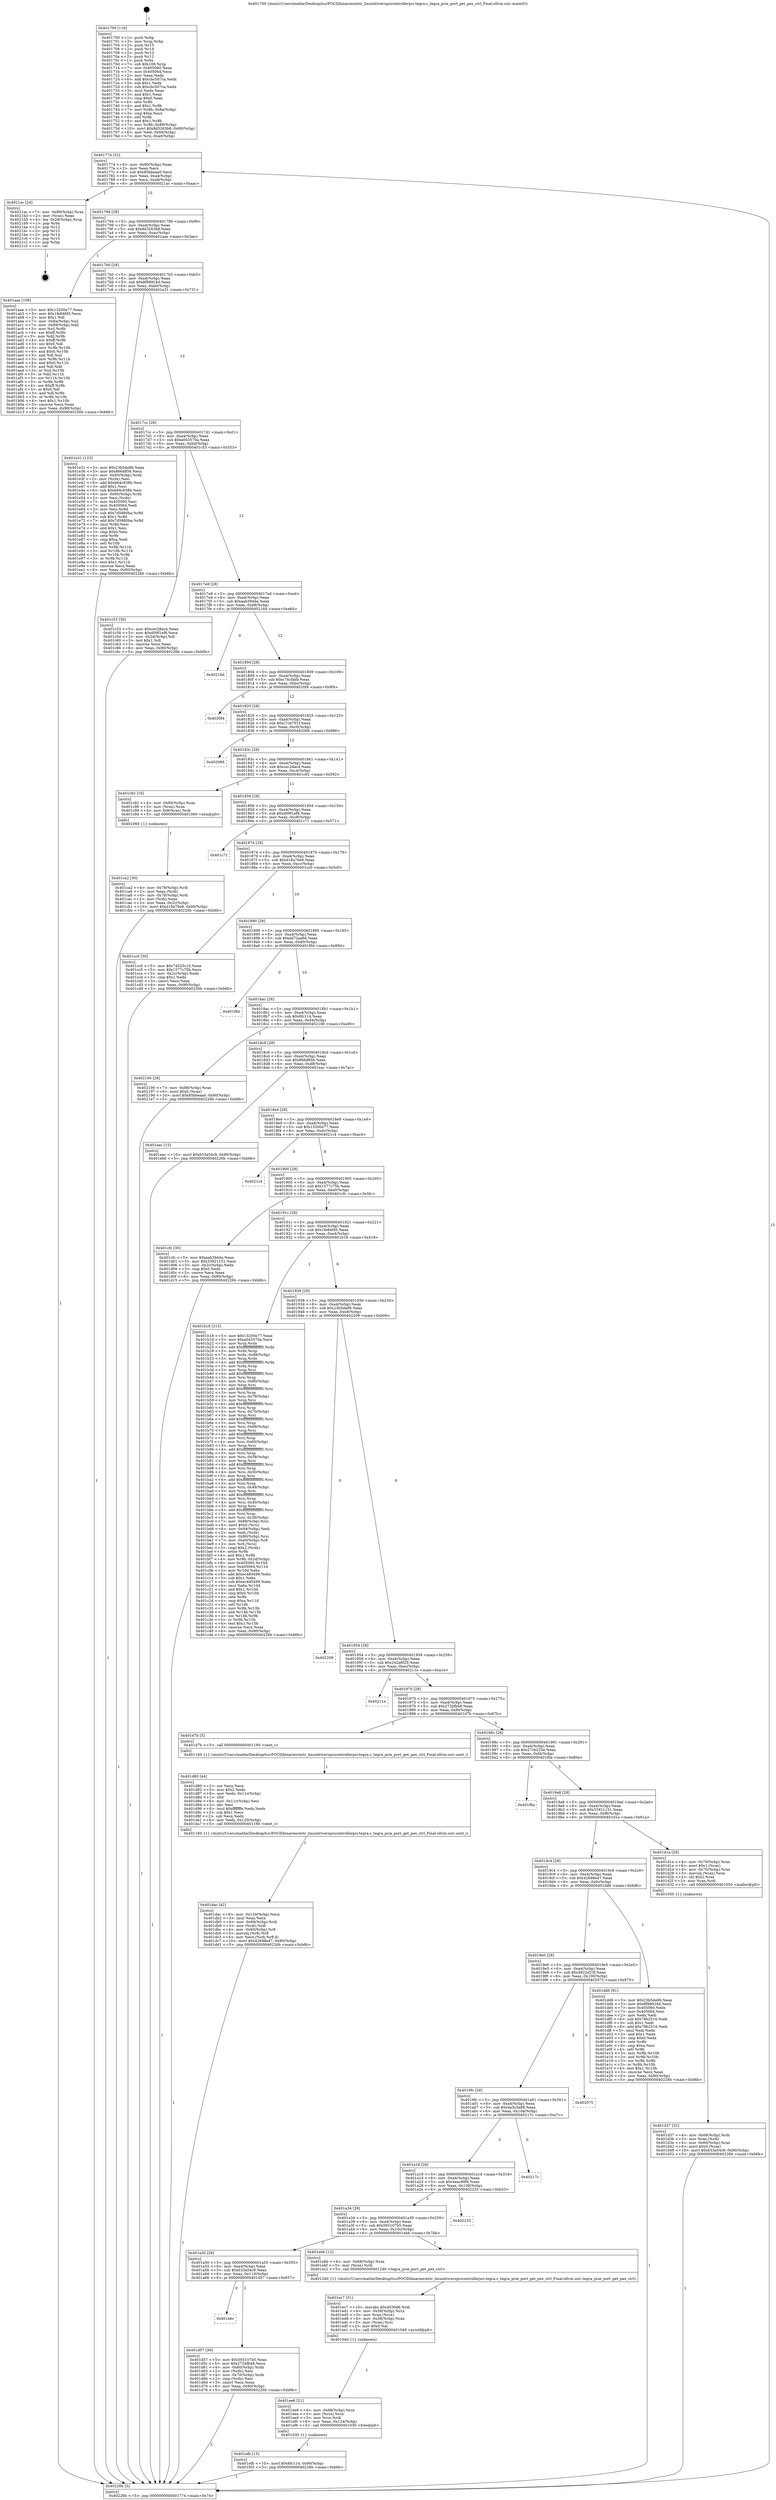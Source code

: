 digraph "0x401700" {
  label = "0x401700 (/mnt/c/Users/mathe/Desktop/tcc/POCII/binaries/extr_linuxdriverspcicontrollerpci-tegra.c_tegra_pcie_port_get_pex_ctrl_Final-ollvm.out::main(0))"
  labelloc = "t"
  node[shape=record]

  Entry [label="",width=0.3,height=0.3,shape=circle,fillcolor=black,style=filled]
  "0x401774" [label="{
     0x401774 [32]\l
     | [instrs]\l
     &nbsp;&nbsp;0x401774 \<+6\>: mov -0x90(%rbp),%eax\l
     &nbsp;&nbsp;0x40177a \<+2\>: mov %eax,%ecx\l
     &nbsp;&nbsp;0x40177c \<+6\>: sub $0x85bbeaa0,%ecx\l
     &nbsp;&nbsp;0x401782 \<+6\>: mov %eax,-0xa4(%rbp)\l
     &nbsp;&nbsp;0x401788 \<+6\>: mov %ecx,-0xa8(%rbp)\l
     &nbsp;&nbsp;0x40178e \<+6\>: je 00000000004021ac \<main+0xaac\>\l
  }"]
  "0x4021ac" [label="{
     0x4021ac [24]\l
     | [instrs]\l
     &nbsp;&nbsp;0x4021ac \<+7\>: mov -0x88(%rbp),%rax\l
     &nbsp;&nbsp;0x4021b3 \<+2\>: mov (%rax),%eax\l
     &nbsp;&nbsp;0x4021b5 \<+4\>: lea -0x28(%rbp),%rsp\l
     &nbsp;&nbsp;0x4021b9 \<+1\>: pop %rbx\l
     &nbsp;&nbsp;0x4021ba \<+2\>: pop %r12\l
     &nbsp;&nbsp;0x4021bc \<+2\>: pop %r13\l
     &nbsp;&nbsp;0x4021be \<+2\>: pop %r14\l
     &nbsp;&nbsp;0x4021c0 \<+2\>: pop %r15\l
     &nbsp;&nbsp;0x4021c2 \<+1\>: pop %rbp\l
     &nbsp;&nbsp;0x4021c3 \<+1\>: ret\l
  }"]
  "0x401794" [label="{
     0x401794 [28]\l
     | [instrs]\l
     &nbsp;&nbsp;0x401794 \<+5\>: jmp 0000000000401799 \<main+0x99\>\l
     &nbsp;&nbsp;0x401799 \<+6\>: mov -0xa4(%rbp),%eax\l
     &nbsp;&nbsp;0x40179f \<+5\>: sub $0x8d3263b8,%eax\l
     &nbsp;&nbsp;0x4017a4 \<+6\>: mov %eax,-0xac(%rbp)\l
     &nbsp;&nbsp;0x4017aa \<+6\>: je 0000000000401aae \<main+0x3ae\>\l
  }"]
  Exit [label="",width=0.3,height=0.3,shape=circle,fillcolor=black,style=filled,peripheries=2]
  "0x401aae" [label="{
     0x401aae [106]\l
     | [instrs]\l
     &nbsp;&nbsp;0x401aae \<+5\>: mov $0x13200e77,%eax\l
     &nbsp;&nbsp;0x401ab3 \<+5\>: mov $0x1fe84fd5,%ecx\l
     &nbsp;&nbsp;0x401ab8 \<+2\>: mov $0x1,%dl\l
     &nbsp;&nbsp;0x401aba \<+7\>: mov -0x8a(%rbp),%sil\l
     &nbsp;&nbsp;0x401ac1 \<+7\>: mov -0x89(%rbp),%dil\l
     &nbsp;&nbsp;0x401ac8 \<+3\>: mov %sil,%r8b\l
     &nbsp;&nbsp;0x401acb \<+4\>: xor $0xff,%r8b\l
     &nbsp;&nbsp;0x401acf \<+3\>: mov %dil,%r9b\l
     &nbsp;&nbsp;0x401ad2 \<+4\>: xor $0xff,%r9b\l
     &nbsp;&nbsp;0x401ad6 \<+3\>: xor $0x0,%dl\l
     &nbsp;&nbsp;0x401ad9 \<+3\>: mov %r8b,%r10b\l
     &nbsp;&nbsp;0x401adc \<+4\>: and $0x0,%r10b\l
     &nbsp;&nbsp;0x401ae0 \<+3\>: and %dl,%sil\l
     &nbsp;&nbsp;0x401ae3 \<+3\>: mov %r9b,%r11b\l
     &nbsp;&nbsp;0x401ae6 \<+4\>: and $0x0,%r11b\l
     &nbsp;&nbsp;0x401aea \<+3\>: and %dl,%dil\l
     &nbsp;&nbsp;0x401aed \<+3\>: or %sil,%r10b\l
     &nbsp;&nbsp;0x401af0 \<+3\>: or %dil,%r11b\l
     &nbsp;&nbsp;0x401af3 \<+3\>: xor %r11b,%r10b\l
     &nbsp;&nbsp;0x401af6 \<+3\>: or %r9b,%r8b\l
     &nbsp;&nbsp;0x401af9 \<+4\>: xor $0xff,%r8b\l
     &nbsp;&nbsp;0x401afd \<+3\>: or $0x0,%dl\l
     &nbsp;&nbsp;0x401b00 \<+3\>: and %dl,%r8b\l
     &nbsp;&nbsp;0x401b03 \<+3\>: or %r8b,%r10b\l
     &nbsp;&nbsp;0x401b06 \<+4\>: test $0x1,%r10b\l
     &nbsp;&nbsp;0x401b0a \<+3\>: cmovne %ecx,%eax\l
     &nbsp;&nbsp;0x401b0d \<+6\>: mov %eax,-0x90(%rbp)\l
     &nbsp;&nbsp;0x401b13 \<+5\>: jmp 000000000040226b \<main+0xb6b\>\l
  }"]
  "0x4017b0" [label="{
     0x4017b0 [28]\l
     | [instrs]\l
     &nbsp;&nbsp;0x4017b0 \<+5\>: jmp 00000000004017b5 \<main+0xb5\>\l
     &nbsp;&nbsp;0x4017b5 \<+6\>: mov -0xa4(%rbp),%eax\l
     &nbsp;&nbsp;0x4017bb \<+5\>: sub $0x8f98924d,%eax\l
     &nbsp;&nbsp;0x4017c0 \<+6\>: mov %eax,-0xb0(%rbp)\l
     &nbsp;&nbsp;0x4017c6 \<+6\>: je 0000000000401e31 \<main+0x731\>\l
  }"]
  "0x40226b" [label="{
     0x40226b [5]\l
     | [instrs]\l
     &nbsp;&nbsp;0x40226b \<+5\>: jmp 0000000000401774 \<main+0x74\>\l
  }"]
  "0x401700" [label="{
     0x401700 [116]\l
     | [instrs]\l
     &nbsp;&nbsp;0x401700 \<+1\>: push %rbp\l
     &nbsp;&nbsp;0x401701 \<+3\>: mov %rsp,%rbp\l
     &nbsp;&nbsp;0x401704 \<+2\>: push %r15\l
     &nbsp;&nbsp;0x401706 \<+2\>: push %r14\l
     &nbsp;&nbsp;0x401708 \<+2\>: push %r13\l
     &nbsp;&nbsp;0x40170a \<+2\>: push %r12\l
     &nbsp;&nbsp;0x40170c \<+1\>: push %rbx\l
     &nbsp;&nbsp;0x40170d \<+7\>: sub $0x108,%rsp\l
     &nbsp;&nbsp;0x401714 \<+7\>: mov 0x405060,%eax\l
     &nbsp;&nbsp;0x40171b \<+7\>: mov 0x405064,%ecx\l
     &nbsp;&nbsp;0x401722 \<+2\>: mov %eax,%edx\l
     &nbsp;&nbsp;0x401724 \<+6\>: add $0xcbc507ca,%edx\l
     &nbsp;&nbsp;0x40172a \<+3\>: sub $0x1,%edx\l
     &nbsp;&nbsp;0x40172d \<+6\>: sub $0xcbc507ca,%edx\l
     &nbsp;&nbsp;0x401733 \<+3\>: imul %edx,%eax\l
     &nbsp;&nbsp;0x401736 \<+3\>: and $0x1,%eax\l
     &nbsp;&nbsp;0x401739 \<+3\>: cmp $0x0,%eax\l
     &nbsp;&nbsp;0x40173c \<+4\>: sete %r8b\l
     &nbsp;&nbsp;0x401740 \<+4\>: and $0x1,%r8b\l
     &nbsp;&nbsp;0x401744 \<+7\>: mov %r8b,-0x8a(%rbp)\l
     &nbsp;&nbsp;0x40174b \<+3\>: cmp $0xa,%ecx\l
     &nbsp;&nbsp;0x40174e \<+4\>: setl %r8b\l
     &nbsp;&nbsp;0x401752 \<+4\>: and $0x1,%r8b\l
     &nbsp;&nbsp;0x401756 \<+7\>: mov %r8b,-0x89(%rbp)\l
     &nbsp;&nbsp;0x40175d \<+10\>: movl $0x8d3263b8,-0x90(%rbp)\l
     &nbsp;&nbsp;0x401767 \<+6\>: mov %edi,-0x94(%rbp)\l
     &nbsp;&nbsp;0x40176d \<+7\>: mov %rsi,-0xa0(%rbp)\l
  }"]
  "0x401efb" [label="{
     0x401efb [15]\l
     | [instrs]\l
     &nbsp;&nbsp;0x401efb \<+10\>: movl $0x6fc114,-0x90(%rbp)\l
     &nbsp;&nbsp;0x401f05 \<+5\>: jmp 000000000040226b \<main+0xb6b\>\l
  }"]
  "0x401e31" [label="{
     0x401e31 [123]\l
     | [instrs]\l
     &nbsp;&nbsp;0x401e31 \<+5\>: mov $0x23b5da96,%eax\l
     &nbsp;&nbsp;0x401e36 \<+5\>: mov $0x866d856,%ecx\l
     &nbsp;&nbsp;0x401e3b \<+4\>: mov -0x60(%rbp),%rdx\l
     &nbsp;&nbsp;0x401e3f \<+2\>: mov (%rdx),%esi\l
     &nbsp;&nbsp;0x401e41 \<+6\>: add $0xb64c938b,%esi\l
     &nbsp;&nbsp;0x401e47 \<+3\>: add $0x1,%esi\l
     &nbsp;&nbsp;0x401e4a \<+6\>: sub $0xb64c938b,%esi\l
     &nbsp;&nbsp;0x401e50 \<+4\>: mov -0x60(%rbp),%rdx\l
     &nbsp;&nbsp;0x401e54 \<+2\>: mov %esi,(%rdx)\l
     &nbsp;&nbsp;0x401e56 \<+7\>: mov 0x405060,%esi\l
     &nbsp;&nbsp;0x401e5d \<+7\>: mov 0x405064,%edi\l
     &nbsp;&nbsp;0x401e64 \<+3\>: mov %esi,%r8d\l
     &nbsp;&nbsp;0x401e67 \<+7\>: sub $0x7d5880ba,%r8d\l
     &nbsp;&nbsp;0x401e6e \<+4\>: sub $0x1,%r8d\l
     &nbsp;&nbsp;0x401e72 \<+7\>: add $0x7d5880ba,%r8d\l
     &nbsp;&nbsp;0x401e79 \<+4\>: imul %r8d,%esi\l
     &nbsp;&nbsp;0x401e7d \<+3\>: and $0x1,%esi\l
     &nbsp;&nbsp;0x401e80 \<+3\>: cmp $0x0,%esi\l
     &nbsp;&nbsp;0x401e83 \<+4\>: sete %r9b\l
     &nbsp;&nbsp;0x401e87 \<+3\>: cmp $0xa,%edi\l
     &nbsp;&nbsp;0x401e8a \<+4\>: setl %r10b\l
     &nbsp;&nbsp;0x401e8e \<+3\>: mov %r9b,%r11b\l
     &nbsp;&nbsp;0x401e91 \<+3\>: and %r10b,%r11b\l
     &nbsp;&nbsp;0x401e94 \<+3\>: xor %r10b,%r9b\l
     &nbsp;&nbsp;0x401e97 \<+3\>: or %r9b,%r11b\l
     &nbsp;&nbsp;0x401e9a \<+4\>: test $0x1,%r11b\l
     &nbsp;&nbsp;0x401e9e \<+3\>: cmovne %ecx,%eax\l
     &nbsp;&nbsp;0x401ea1 \<+6\>: mov %eax,-0x90(%rbp)\l
     &nbsp;&nbsp;0x401ea7 \<+5\>: jmp 000000000040226b \<main+0xb6b\>\l
  }"]
  "0x4017cc" [label="{
     0x4017cc [28]\l
     | [instrs]\l
     &nbsp;&nbsp;0x4017cc \<+5\>: jmp 00000000004017d1 \<main+0xd1\>\l
     &nbsp;&nbsp;0x4017d1 \<+6\>: mov -0xa4(%rbp),%eax\l
     &nbsp;&nbsp;0x4017d7 \<+5\>: sub $0xa043570a,%eax\l
     &nbsp;&nbsp;0x4017dc \<+6\>: mov %eax,-0xb4(%rbp)\l
     &nbsp;&nbsp;0x4017e2 \<+6\>: je 0000000000401c53 \<main+0x553\>\l
  }"]
  "0x401ee6" [label="{
     0x401ee6 [21]\l
     | [instrs]\l
     &nbsp;&nbsp;0x401ee6 \<+4\>: mov -0x68(%rbp),%rcx\l
     &nbsp;&nbsp;0x401eea \<+3\>: mov (%rcx),%rcx\l
     &nbsp;&nbsp;0x401eed \<+3\>: mov %rcx,%rdi\l
     &nbsp;&nbsp;0x401ef0 \<+6\>: mov %eax,-0x124(%rbp)\l
     &nbsp;&nbsp;0x401ef6 \<+5\>: call 0000000000401030 \<free@plt\>\l
     | [calls]\l
     &nbsp;&nbsp;0x401030 \{1\} (unknown)\l
  }"]
  "0x401c53" [label="{
     0x401c53 [30]\l
     | [instrs]\l
     &nbsp;&nbsp;0x401c53 \<+5\>: mov $0xcec28ac4,%eax\l
     &nbsp;&nbsp;0x401c58 \<+5\>: mov $0xd09f1ef8,%ecx\l
     &nbsp;&nbsp;0x401c5d \<+3\>: mov -0x2d(%rbp),%dl\l
     &nbsp;&nbsp;0x401c60 \<+3\>: test $0x1,%dl\l
     &nbsp;&nbsp;0x401c63 \<+3\>: cmovne %ecx,%eax\l
     &nbsp;&nbsp;0x401c66 \<+6\>: mov %eax,-0x90(%rbp)\l
     &nbsp;&nbsp;0x401c6c \<+5\>: jmp 000000000040226b \<main+0xb6b\>\l
  }"]
  "0x4017e8" [label="{
     0x4017e8 [28]\l
     | [instrs]\l
     &nbsp;&nbsp;0x4017e8 \<+5\>: jmp 00000000004017ed \<main+0xed\>\l
     &nbsp;&nbsp;0x4017ed \<+6\>: mov -0xa4(%rbp),%eax\l
     &nbsp;&nbsp;0x4017f3 \<+5\>: sub $0xaab394da,%eax\l
     &nbsp;&nbsp;0x4017f8 \<+6\>: mov %eax,-0xb8(%rbp)\l
     &nbsp;&nbsp;0x4017fe \<+6\>: je 000000000040216d \<main+0xa6d\>\l
  }"]
  "0x401ec7" [label="{
     0x401ec7 [31]\l
     | [instrs]\l
     &nbsp;&nbsp;0x401ec7 \<+10\>: movabs $0x4030d6,%rdi\l
     &nbsp;&nbsp;0x401ed1 \<+4\>: mov -0x58(%rbp),%rcx\l
     &nbsp;&nbsp;0x401ed5 \<+3\>: mov %rax,(%rcx)\l
     &nbsp;&nbsp;0x401ed8 \<+4\>: mov -0x58(%rbp),%rax\l
     &nbsp;&nbsp;0x401edc \<+3\>: mov (%rax),%rsi\l
     &nbsp;&nbsp;0x401edf \<+2\>: mov $0x0,%al\l
     &nbsp;&nbsp;0x401ee1 \<+5\>: call 0000000000401040 \<printf@plt\>\l
     | [calls]\l
     &nbsp;&nbsp;0x401040 \{1\} (unknown)\l
  }"]
  "0x40216d" [label="{
     0x40216d\l
  }", style=dashed]
  "0x401804" [label="{
     0x401804 [28]\l
     | [instrs]\l
     &nbsp;&nbsp;0x401804 \<+5\>: jmp 0000000000401809 \<main+0x109\>\l
     &nbsp;&nbsp;0x401809 \<+6\>: mov -0xa4(%rbp),%eax\l
     &nbsp;&nbsp;0x40180f \<+5\>: sub $0xc74cfabb,%eax\l
     &nbsp;&nbsp;0x401814 \<+6\>: mov %eax,-0xbc(%rbp)\l
     &nbsp;&nbsp;0x40181a \<+6\>: je 00000000004020f4 \<main+0x9f4\>\l
  }"]
  "0x401dac" [label="{
     0x401dac [42]\l
     | [instrs]\l
     &nbsp;&nbsp;0x401dac \<+6\>: mov -0x120(%rbp),%ecx\l
     &nbsp;&nbsp;0x401db2 \<+3\>: imul %eax,%ecx\l
     &nbsp;&nbsp;0x401db5 \<+4\>: mov -0x68(%rbp),%rdi\l
     &nbsp;&nbsp;0x401db9 \<+3\>: mov (%rdi),%rdi\l
     &nbsp;&nbsp;0x401dbc \<+4\>: mov -0x60(%rbp),%r8\l
     &nbsp;&nbsp;0x401dc0 \<+3\>: movslq (%r8),%r8\l
     &nbsp;&nbsp;0x401dc3 \<+4\>: mov %ecx,(%rdi,%r8,4)\l
     &nbsp;&nbsp;0x401dc7 \<+10\>: movl $0x42698e47,-0x90(%rbp)\l
     &nbsp;&nbsp;0x401dd1 \<+5\>: jmp 000000000040226b \<main+0xb6b\>\l
  }"]
  "0x4020f4" [label="{
     0x4020f4\l
  }", style=dashed]
  "0x401820" [label="{
     0x401820 [28]\l
     | [instrs]\l
     &nbsp;&nbsp;0x401820 \<+5\>: jmp 0000000000401825 \<main+0x125\>\l
     &nbsp;&nbsp;0x401825 \<+6\>: mov -0xa4(%rbp),%eax\l
     &nbsp;&nbsp;0x40182b \<+5\>: sub $0xc7cb761f,%eax\l
     &nbsp;&nbsp;0x401830 \<+6\>: mov %eax,-0xc0(%rbp)\l
     &nbsp;&nbsp;0x401836 \<+6\>: je 0000000000402066 \<main+0x966\>\l
  }"]
  "0x401d80" [label="{
     0x401d80 [44]\l
     | [instrs]\l
     &nbsp;&nbsp;0x401d80 \<+2\>: xor %ecx,%ecx\l
     &nbsp;&nbsp;0x401d82 \<+5\>: mov $0x2,%edx\l
     &nbsp;&nbsp;0x401d87 \<+6\>: mov %edx,-0x11c(%rbp)\l
     &nbsp;&nbsp;0x401d8d \<+1\>: cltd\l
     &nbsp;&nbsp;0x401d8e \<+6\>: mov -0x11c(%rbp),%esi\l
     &nbsp;&nbsp;0x401d94 \<+2\>: idiv %esi\l
     &nbsp;&nbsp;0x401d96 \<+6\>: imul $0xfffffffe,%edx,%edx\l
     &nbsp;&nbsp;0x401d9c \<+3\>: sub $0x1,%ecx\l
     &nbsp;&nbsp;0x401d9f \<+2\>: sub %ecx,%edx\l
     &nbsp;&nbsp;0x401da1 \<+6\>: mov %edx,-0x120(%rbp)\l
     &nbsp;&nbsp;0x401da7 \<+5\>: call 0000000000401160 \<next_i\>\l
     | [calls]\l
     &nbsp;&nbsp;0x401160 \{1\} (/mnt/c/Users/mathe/Desktop/tcc/POCII/binaries/extr_linuxdriverspcicontrollerpci-tegra.c_tegra_pcie_port_get_pex_ctrl_Final-ollvm.out::next_i)\l
  }"]
  "0x402066" [label="{
     0x402066\l
  }", style=dashed]
  "0x40183c" [label="{
     0x40183c [28]\l
     | [instrs]\l
     &nbsp;&nbsp;0x40183c \<+5\>: jmp 0000000000401841 \<main+0x141\>\l
     &nbsp;&nbsp;0x401841 \<+6\>: mov -0xa4(%rbp),%eax\l
     &nbsp;&nbsp;0x401847 \<+5\>: sub $0xcec28ac4,%eax\l
     &nbsp;&nbsp;0x40184c \<+6\>: mov %eax,-0xc4(%rbp)\l
     &nbsp;&nbsp;0x401852 \<+6\>: je 0000000000401c92 \<main+0x592\>\l
  }"]
  "0x401a6c" [label="{
     0x401a6c\l
  }", style=dashed]
  "0x401c92" [label="{
     0x401c92 [16]\l
     | [instrs]\l
     &nbsp;&nbsp;0x401c92 \<+4\>: mov -0x80(%rbp),%rax\l
     &nbsp;&nbsp;0x401c96 \<+3\>: mov (%rax),%rax\l
     &nbsp;&nbsp;0x401c99 \<+4\>: mov 0x8(%rax),%rdi\l
     &nbsp;&nbsp;0x401c9d \<+5\>: call 0000000000401060 \<atoi@plt\>\l
     | [calls]\l
     &nbsp;&nbsp;0x401060 \{1\} (unknown)\l
  }"]
  "0x401858" [label="{
     0x401858 [28]\l
     | [instrs]\l
     &nbsp;&nbsp;0x401858 \<+5\>: jmp 000000000040185d \<main+0x15d\>\l
     &nbsp;&nbsp;0x40185d \<+6\>: mov -0xa4(%rbp),%eax\l
     &nbsp;&nbsp;0x401863 \<+5\>: sub $0xd09f1ef8,%eax\l
     &nbsp;&nbsp;0x401868 \<+6\>: mov %eax,-0xc8(%rbp)\l
     &nbsp;&nbsp;0x40186e \<+6\>: je 0000000000401c71 \<main+0x571\>\l
  }"]
  "0x401d57" [label="{
     0x401d57 [36]\l
     | [instrs]\l
     &nbsp;&nbsp;0x401d57 \<+5\>: mov $0x593107b5,%eax\l
     &nbsp;&nbsp;0x401d5c \<+5\>: mov $0x272bfb48,%ecx\l
     &nbsp;&nbsp;0x401d61 \<+4\>: mov -0x60(%rbp),%rdx\l
     &nbsp;&nbsp;0x401d65 \<+2\>: mov (%rdx),%esi\l
     &nbsp;&nbsp;0x401d67 \<+4\>: mov -0x70(%rbp),%rdx\l
     &nbsp;&nbsp;0x401d6b \<+2\>: cmp (%rdx),%esi\l
     &nbsp;&nbsp;0x401d6d \<+3\>: cmovl %ecx,%eax\l
     &nbsp;&nbsp;0x401d70 \<+6\>: mov %eax,-0x90(%rbp)\l
     &nbsp;&nbsp;0x401d76 \<+5\>: jmp 000000000040226b \<main+0xb6b\>\l
  }"]
  "0x401c71" [label="{
     0x401c71\l
  }", style=dashed]
  "0x401874" [label="{
     0x401874 [28]\l
     | [instrs]\l
     &nbsp;&nbsp;0x401874 \<+5\>: jmp 0000000000401879 \<main+0x179\>\l
     &nbsp;&nbsp;0x401879 \<+6\>: mov -0xa4(%rbp),%eax\l
     &nbsp;&nbsp;0x40187f \<+5\>: sub $0xd18a76e8,%eax\l
     &nbsp;&nbsp;0x401884 \<+6\>: mov %eax,-0xcc(%rbp)\l
     &nbsp;&nbsp;0x40188a \<+6\>: je 0000000000401cc0 \<main+0x5c0\>\l
  }"]
  "0x401a50" [label="{
     0x401a50 [28]\l
     | [instrs]\l
     &nbsp;&nbsp;0x401a50 \<+5\>: jmp 0000000000401a55 \<main+0x355\>\l
     &nbsp;&nbsp;0x401a55 \<+6\>: mov -0xa4(%rbp),%eax\l
     &nbsp;&nbsp;0x401a5b \<+5\>: sub $0x633a54c9,%eax\l
     &nbsp;&nbsp;0x401a60 \<+6\>: mov %eax,-0x110(%rbp)\l
     &nbsp;&nbsp;0x401a66 \<+6\>: je 0000000000401d57 \<main+0x657\>\l
  }"]
  "0x401cc0" [label="{
     0x401cc0 [30]\l
     | [instrs]\l
     &nbsp;&nbsp;0x401cc0 \<+5\>: mov $0x74525c10,%eax\l
     &nbsp;&nbsp;0x401cc5 \<+5\>: mov $0x1577c75b,%ecx\l
     &nbsp;&nbsp;0x401cca \<+3\>: mov -0x2c(%rbp),%edx\l
     &nbsp;&nbsp;0x401ccd \<+3\>: cmp $0x1,%edx\l
     &nbsp;&nbsp;0x401cd0 \<+3\>: cmovl %ecx,%eax\l
     &nbsp;&nbsp;0x401cd3 \<+6\>: mov %eax,-0x90(%rbp)\l
     &nbsp;&nbsp;0x401cd9 \<+5\>: jmp 000000000040226b \<main+0xb6b\>\l
  }"]
  "0x401890" [label="{
     0x401890 [28]\l
     | [instrs]\l
     &nbsp;&nbsp;0x401890 \<+5\>: jmp 0000000000401895 \<main+0x195\>\l
     &nbsp;&nbsp;0x401895 \<+6\>: mov -0xa4(%rbp),%eax\l
     &nbsp;&nbsp;0x40189b \<+5\>: sub $0xed72ae66,%eax\l
     &nbsp;&nbsp;0x4018a0 \<+6\>: mov %eax,-0xd0(%rbp)\l
     &nbsp;&nbsp;0x4018a6 \<+6\>: je 0000000000401f9d \<main+0x89d\>\l
  }"]
  "0x401ebb" [label="{
     0x401ebb [12]\l
     | [instrs]\l
     &nbsp;&nbsp;0x401ebb \<+4\>: mov -0x68(%rbp),%rax\l
     &nbsp;&nbsp;0x401ebf \<+3\>: mov (%rax),%rdi\l
     &nbsp;&nbsp;0x401ec2 \<+5\>: call 0000000000401240 \<tegra_pcie_port_get_pex_ctrl\>\l
     | [calls]\l
     &nbsp;&nbsp;0x401240 \{1\} (/mnt/c/Users/mathe/Desktop/tcc/POCII/binaries/extr_linuxdriverspcicontrollerpci-tegra.c_tegra_pcie_port_get_pex_ctrl_Final-ollvm.out::tegra_pcie_port_get_pex_ctrl)\l
  }"]
  "0x401f9d" [label="{
     0x401f9d\l
  }", style=dashed]
  "0x4018ac" [label="{
     0x4018ac [28]\l
     | [instrs]\l
     &nbsp;&nbsp;0x4018ac \<+5\>: jmp 00000000004018b1 \<main+0x1b1\>\l
     &nbsp;&nbsp;0x4018b1 \<+6\>: mov -0xa4(%rbp),%eax\l
     &nbsp;&nbsp;0x4018b7 \<+5\>: sub $0x6fc114,%eax\l
     &nbsp;&nbsp;0x4018bc \<+6\>: mov %eax,-0xd4(%rbp)\l
     &nbsp;&nbsp;0x4018c2 \<+6\>: je 0000000000402190 \<main+0xa90\>\l
  }"]
  "0x401a34" [label="{
     0x401a34 [28]\l
     | [instrs]\l
     &nbsp;&nbsp;0x401a34 \<+5\>: jmp 0000000000401a39 \<main+0x339\>\l
     &nbsp;&nbsp;0x401a39 \<+6\>: mov -0xa4(%rbp),%eax\l
     &nbsp;&nbsp;0x401a3f \<+5\>: sub $0x593107b5,%eax\l
     &nbsp;&nbsp;0x401a44 \<+6\>: mov %eax,-0x10c(%rbp)\l
     &nbsp;&nbsp;0x401a4a \<+6\>: je 0000000000401ebb \<main+0x7bb\>\l
  }"]
  "0x402190" [label="{
     0x402190 [28]\l
     | [instrs]\l
     &nbsp;&nbsp;0x402190 \<+7\>: mov -0x88(%rbp),%rax\l
     &nbsp;&nbsp;0x402197 \<+6\>: movl $0x0,(%rax)\l
     &nbsp;&nbsp;0x40219d \<+10\>: movl $0x85bbeaa0,-0x90(%rbp)\l
     &nbsp;&nbsp;0x4021a7 \<+5\>: jmp 000000000040226b \<main+0xb6b\>\l
  }"]
  "0x4018c8" [label="{
     0x4018c8 [28]\l
     | [instrs]\l
     &nbsp;&nbsp;0x4018c8 \<+5\>: jmp 00000000004018cd \<main+0x1cd\>\l
     &nbsp;&nbsp;0x4018cd \<+6\>: mov -0xa4(%rbp),%eax\l
     &nbsp;&nbsp;0x4018d3 \<+5\>: sub $0x866d856,%eax\l
     &nbsp;&nbsp;0x4018d8 \<+6\>: mov %eax,-0xd8(%rbp)\l
     &nbsp;&nbsp;0x4018de \<+6\>: je 0000000000401eac \<main+0x7ac\>\l
  }"]
  "0x402233" [label="{
     0x402233\l
  }", style=dashed]
  "0x401eac" [label="{
     0x401eac [15]\l
     | [instrs]\l
     &nbsp;&nbsp;0x401eac \<+10\>: movl $0x633a54c9,-0x90(%rbp)\l
     &nbsp;&nbsp;0x401eb6 \<+5\>: jmp 000000000040226b \<main+0xb6b\>\l
  }"]
  "0x4018e4" [label="{
     0x4018e4 [28]\l
     | [instrs]\l
     &nbsp;&nbsp;0x4018e4 \<+5\>: jmp 00000000004018e9 \<main+0x1e9\>\l
     &nbsp;&nbsp;0x4018e9 \<+6\>: mov -0xa4(%rbp),%eax\l
     &nbsp;&nbsp;0x4018ef \<+5\>: sub $0x13200e77,%eax\l
     &nbsp;&nbsp;0x4018f4 \<+6\>: mov %eax,-0xdc(%rbp)\l
     &nbsp;&nbsp;0x4018fa \<+6\>: je 00000000004021c4 \<main+0xac4\>\l
  }"]
  "0x401a18" [label="{
     0x401a18 [28]\l
     | [instrs]\l
     &nbsp;&nbsp;0x401a18 \<+5\>: jmp 0000000000401a1d \<main+0x31d\>\l
     &nbsp;&nbsp;0x401a1d \<+6\>: mov -0xa4(%rbp),%eax\l
     &nbsp;&nbsp;0x401a23 \<+5\>: sub $0x4eac89f4,%eax\l
     &nbsp;&nbsp;0x401a28 \<+6\>: mov %eax,-0x108(%rbp)\l
     &nbsp;&nbsp;0x401a2e \<+6\>: je 0000000000402233 \<main+0xb33\>\l
  }"]
  "0x4021c4" [label="{
     0x4021c4\l
  }", style=dashed]
  "0x401900" [label="{
     0x401900 [28]\l
     | [instrs]\l
     &nbsp;&nbsp;0x401900 \<+5\>: jmp 0000000000401905 \<main+0x205\>\l
     &nbsp;&nbsp;0x401905 \<+6\>: mov -0xa4(%rbp),%eax\l
     &nbsp;&nbsp;0x40190b \<+5\>: sub $0x1577c75b,%eax\l
     &nbsp;&nbsp;0x401910 \<+6\>: mov %eax,-0xe0(%rbp)\l
     &nbsp;&nbsp;0x401916 \<+6\>: je 0000000000401cfc \<main+0x5fc\>\l
  }"]
  "0x40217c" [label="{
     0x40217c\l
  }", style=dashed]
  "0x401cfc" [label="{
     0x401cfc [30]\l
     | [instrs]\l
     &nbsp;&nbsp;0x401cfc \<+5\>: mov $0xaab394da,%eax\l
     &nbsp;&nbsp;0x401d01 \<+5\>: mov $0x33921151,%ecx\l
     &nbsp;&nbsp;0x401d06 \<+3\>: mov -0x2c(%rbp),%edx\l
     &nbsp;&nbsp;0x401d09 \<+3\>: cmp $0x0,%edx\l
     &nbsp;&nbsp;0x401d0c \<+3\>: cmove %ecx,%eax\l
     &nbsp;&nbsp;0x401d0f \<+6\>: mov %eax,-0x90(%rbp)\l
     &nbsp;&nbsp;0x401d15 \<+5\>: jmp 000000000040226b \<main+0xb6b\>\l
  }"]
  "0x40191c" [label="{
     0x40191c [28]\l
     | [instrs]\l
     &nbsp;&nbsp;0x40191c \<+5\>: jmp 0000000000401921 \<main+0x221\>\l
     &nbsp;&nbsp;0x401921 \<+6\>: mov -0xa4(%rbp),%eax\l
     &nbsp;&nbsp;0x401927 \<+5\>: sub $0x1fe84fd5,%eax\l
     &nbsp;&nbsp;0x40192c \<+6\>: mov %eax,-0xe4(%rbp)\l
     &nbsp;&nbsp;0x401932 \<+6\>: je 0000000000401b18 \<main+0x418\>\l
  }"]
  "0x4019fc" [label="{
     0x4019fc [28]\l
     | [instrs]\l
     &nbsp;&nbsp;0x4019fc \<+5\>: jmp 0000000000401a01 \<main+0x301\>\l
     &nbsp;&nbsp;0x401a01 \<+6\>: mov -0xa4(%rbp),%eax\l
     &nbsp;&nbsp;0x401a07 \<+5\>: sub $0x4a3c3a88,%eax\l
     &nbsp;&nbsp;0x401a0c \<+6\>: mov %eax,-0x104(%rbp)\l
     &nbsp;&nbsp;0x401a12 \<+6\>: je 000000000040217c \<main+0xa7c\>\l
  }"]
  "0x401b18" [label="{
     0x401b18 [315]\l
     | [instrs]\l
     &nbsp;&nbsp;0x401b18 \<+5\>: mov $0x13200e77,%eax\l
     &nbsp;&nbsp;0x401b1d \<+5\>: mov $0xa043570a,%ecx\l
     &nbsp;&nbsp;0x401b22 \<+3\>: mov %rsp,%rdx\l
     &nbsp;&nbsp;0x401b25 \<+4\>: add $0xfffffffffffffff0,%rdx\l
     &nbsp;&nbsp;0x401b29 \<+3\>: mov %rdx,%rsp\l
     &nbsp;&nbsp;0x401b2c \<+7\>: mov %rdx,-0x88(%rbp)\l
     &nbsp;&nbsp;0x401b33 \<+3\>: mov %rsp,%rdx\l
     &nbsp;&nbsp;0x401b36 \<+4\>: add $0xfffffffffffffff0,%rdx\l
     &nbsp;&nbsp;0x401b3a \<+3\>: mov %rdx,%rsp\l
     &nbsp;&nbsp;0x401b3d \<+3\>: mov %rsp,%rsi\l
     &nbsp;&nbsp;0x401b40 \<+4\>: add $0xfffffffffffffff0,%rsi\l
     &nbsp;&nbsp;0x401b44 \<+3\>: mov %rsi,%rsp\l
     &nbsp;&nbsp;0x401b47 \<+4\>: mov %rsi,-0x80(%rbp)\l
     &nbsp;&nbsp;0x401b4b \<+3\>: mov %rsp,%rsi\l
     &nbsp;&nbsp;0x401b4e \<+4\>: add $0xfffffffffffffff0,%rsi\l
     &nbsp;&nbsp;0x401b52 \<+3\>: mov %rsi,%rsp\l
     &nbsp;&nbsp;0x401b55 \<+4\>: mov %rsi,-0x78(%rbp)\l
     &nbsp;&nbsp;0x401b59 \<+3\>: mov %rsp,%rsi\l
     &nbsp;&nbsp;0x401b5c \<+4\>: add $0xfffffffffffffff0,%rsi\l
     &nbsp;&nbsp;0x401b60 \<+3\>: mov %rsi,%rsp\l
     &nbsp;&nbsp;0x401b63 \<+4\>: mov %rsi,-0x70(%rbp)\l
     &nbsp;&nbsp;0x401b67 \<+3\>: mov %rsp,%rsi\l
     &nbsp;&nbsp;0x401b6a \<+4\>: add $0xfffffffffffffff0,%rsi\l
     &nbsp;&nbsp;0x401b6e \<+3\>: mov %rsi,%rsp\l
     &nbsp;&nbsp;0x401b71 \<+4\>: mov %rsi,-0x68(%rbp)\l
     &nbsp;&nbsp;0x401b75 \<+3\>: mov %rsp,%rsi\l
     &nbsp;&nbsp;0x401b78 \<+4\>: add $0xfffffffffffffff0,%rsi\l
     &nbsp;&nbsp;0x401b7c \<+3\>: mov %rsi,%rsp\l
     &nbsp;&nbsp;0x401b7f \<+4\>: mov %rsi,-0x60(%rbp)\l
     &nbsp;&nbsp;0x401b83 \<+3\>: mov %rsp,%rsi\l
     &nbsp;&nbsp;0x401b86 \<+4\>: add $0xfffffffffffffff0,%rsi\l
     &nbsp;&nbsp;0x401b8a \<+3\>: mov %rsi,%rsp\l
     &nbsp;&nbsp;0x401b8d \<+4\>: mov %rsi,-0x58(%rbp)\l
     &nbsp;&nbsp;0x401b91 \<+3\>: mov %rsp,%rsi\l
     &nbsp;&nbsp;0x401b94 \<+4\>: add $0xfffffffffffffff0,%rsi\l
     &nbsp;&nbsp;0x401b98 \<+3\>: mov %rsi,%rsp\l
     &nbsp;&nbsp;0x401b9b \<+4\>: mov %rsi,-0x50(%rbp)\l
     &nbsp;&nbsp;0x401b9f \<+3\>: mov %rsp,%rsi\l
     &nbsp;&nbsp;0x401ba2 \<+4\>: add $0xfffffffffffffff0,%rsi\l
     &nbsp;&nbsp;0x401ba6 \<+3\>: mov %rsi,%rsp\l
     &nbsp;&nbsp;0x401ba9 \<+4\>: mov %rsi,-0x48(%rbp)\l
     &nbsp;&nbsp;0x401bad \<+3\>: mov %rsp,%rsi\l
     &nbsp;&nbsp;0x401bb0 \<+4\>: add $0xfffffffffffffff0,%rsi\l
     &nbsp;&nbsp;0x401bb4 \<+3\>: mov %rsi,%rsp\l
     &nbsp;&nbsp;0x401bb7 \<+4\>: mov %rsi,-0x40(%rbp)\l
     &nbsp;&nbsp;0x401bbb \<+3\>: mov %rsp,%rsi\l
     &nbsp;&nbsp;0x401bbe \<+4\>: add $0xfffffffffffffff0,%rsi\l
     &nbsp;&nbsp;0x401bc2 \<+3\>: mov %rsi,%rsp\l
     &nbsp;&nbsp;0x401bc5 \<+4\>: mov %rsi,-0x38(%rbp)\l
     &nbsp;&nbsp;0x401bc9 \<+7\>: mov -0x88(%rbp),%rsi\l
     &nbsp;&nbsp;0x401bd0 \<+6\>: movl $0x0,(%rsi)\l
     &nbsp;&nbsp;0x401bd6 \<+6\>: mov -0x94(%rbp),%edi\l
     &nbsp;&nbsp;0x401bdc \<+2\>: mov %edi,(%rdx)\l
     &nbsp;&nbsp;0x401bde \<+4\>: mov -0x80(%rbp),%rsi\l
     &nbsp;&nbsp;0x401be2 \<+7\>: mov -0xa0(%rbp),%r8\l
     &nbsp;&nbsp;0x401be9 \<+3\>: mov %r8,(%rsi)\l
     &nbsp;&nbsp;0x401bec \<+3\>: cmpl $0x2,(%rdx)\l
     &nbsp;&nbsp;0x401bef \<+4\>: setne %r9b\l
     &nbsp;&nbsp;0x401bf3 \<+4\>: and $0x1,%r9b\l
     &nbsp;&nbsp;0x401bf7 \<+4\>: mov %r9b,-0x2d(%rbp)\l
     &nbsp;&nbsp;0x401bfb \<+8\>: mov 0x405060,%r10d\l
     &nbsp;&nbsp;0x401c03 \<+8\>: mov 0x405064,%r11d\l
     &nbsp;&nbsp;0x401c0b \<+3\>: mov %r10d,%ebx\l
     &nbsp;&nbsp;0x401c0e \<+6\>: add $0xec485499,%ebx\l
     &nbsp;&nbsp;0x401c14 \<+3\>: sub $0x1,%ebx\l
     &nbsp;&nbsp;0x401c17 \<+6\>: sub $0xec485499,%ebx\l
     &nbsp;&nbsp;0x401c1d \<+4\>: imul %ebx,%r10d\l
     &nbsp;&nbsp;0x401c21 \<+4\>: and $0x1,%r10d\l
     &nbsp;&nbsp;0x401c25 \<+4\>: cmp $0x0,%r10d\l
     &nbsp;&nbsp;0x401c29 \<+4\>: sete %r9b\l
     &nbsp;&nbsp;0x401c2d \<+4\>: cmp $0xa,%r11d\l
     &nbsp;&nbsp;0x401c31 \<+4\>: setl %r14b\l
     &nbsp;&nbsp;0x401c35 \<+3\>: mov %r9b,%r15b\l
     &nbsp;&nbsp;0x401c38 \<+3\>: and %r14b,%r15b\l
     &nbsp;&nbsp;0x401c3b \<+3\>: xor %r14b,%r9b\l
     &nbsp;&nbsp;0x401c3e \<+3\>: or %r9b,%r15b\l
     &nbsp;&nbsp;0x401c41 \<+4\>: test $0x1,%r15b\l
     &nbsp;&nbsp;0x401c45 \<+3\>: cmovne %ecx,%eax\l
     &nbsp;&nbsp;0x401c48 \<+6\>: mov %eax,-0x90(%rbp)\l
     &nbsp;&nbsp;0x401c4e \<+5\>: jmp 000000000040226b \<main+0xb6b\>\l
  }"]
  "0x401938" [label="{
     0x401938 [28]\l
     | [instrs]\l
     &nbsp;&nbsp;0x401938 \<+5\>: jmp 000000000040193d \<main+0x23d\>\l
     &nbsp;&nbsp;0x40193d \<+6\>: mov -0xa4(%rbp),%eax\l
     &nbsp;&nbsp;0x401943 \<+5\>: sub $0x23b5da96,%eax\l
     &nbsp;&nbsp;0x401948 \<+6\>: mov %eax,-0xe8(%rbp)\l
     &nbsp;&nbsp;0x40194e \<+6\>: je 0000000000402209 \<main+0xb09\>\l
  }"]
  "0x402075" [label="{
     0x402075\l
  }", style=dashed]
  "0x401ca2" [label="{
     0x401ca2 [30]\l
     | [instrs]\l
     &nbsp;&nbsp;0x401ca2 \<+4\>: mov -0x78(%rbp),%rdi\l
     &nbsp;&nbsp;0x401ca6 \<+2\>: mov %eax,(%rdi)\l
     &nbsp;&nbsp;0x401ca8 \<+4\>: mov -0x78(%rbp),%rdi\l
     &nbsp;&nbsp;0x401cac \<+2\>: mov (%rdi),%eax\l
     &nbsp;&nbsp;0x401cae \<+3\>: mov %eax,-0x2c(%rbp)\l
     &nbsp;&nbsp;0x401cb1 \<+10\>: movl $0xd18a76e8,-0x90(%rbp)\l
     &nbsp;&nbsp;0x401cbb \<+5\>: jmp 000000000040226b \<main+0xb6b\>\l
  }"]
  "0x4019e0" [label="{
     0x4019e0 [28]\l
     | [instrs]\l
     &nbsp;&nbsp;0x4019e0 \<+5\>: jmp 00000000004019e5 \<main+0x2e5\>\l
     &nbsp;&nbsp;0x4019e5 \<+6\>: mov -0xa4(%rbp),%eax\l
     &nbsp;&nbsp;0x4019eb \<+5\>: sub $0x4822d23f,%eax\l
     &nbsp;&nbsp;0x4019f0 \<+6\>: mov %eax,-0x100(%rbp)\l
     &nbsp;&nbsp;0x4019f6 \<+6\>: je 0000000000402075 \<main+0x975\>\l
  }"]
  "0x402209" [label="{
     0x402209\l
  }", style=dashed]
  "0x401954" [label="{
     0x401954 [28]\l
     | [instrs]\l
     &nbsp;&nbsp;0x401954 \<+5\>: jmp 0000000000401959 \<main+0x259\>\l
     &nbsp;&nbsp;0x401959 \<+6\>: mov -0xa4(%rbp),%eax\l
     &nbsp;&nbsp;0x40195f \<+5\>: sub $0x242a6f25,%eax\l
     &nbsp;&nbsp;0x401964 \<+6\>: mov %eax,-0xec(%rbp)\l
     &nbsp;&nbsp;0x40196a \<+6\>: je 000000000040211e \<main+0xa1e\>\l
  }"]
  "0x401dd6" [label="{
     0x401dd6 [91]\l
     | [instrs]\l
     &nbsp;&nbsp;0x401dd6 \<+5\>: mov $0x23b5da96,%eax\l
     &nbsp;&nbsp;0x401ddb \<+5\>: mov $0x8f98924d,%ecx\l
     &nbsp;&nbsp;0x401de0 \<+7\>: mov 0x405060,%edx\l
     &nbsp;&nbsp;0x401de7 \<+7\>: mov 0x405064,%esi\l
     &nbsp;&nbsp;0x401dee \<+2\>: mov %edx,%edi\l
     &nbsp;&nbsp;0x401df0 \<+6\>: sub $0x78b2516,%edi\l
     &nbsp;&nbsp;0x401df6 \<+3\>: sub $0x1,%edi\l
     &nbsp;&nbsp;0x401df9 \<+6\>: add $0x78b2516,%edi\l
     &nbsp;&nbsp;0x401dff \<+3\>: imul %edi,%edx\l
     &nbsp;&nbsp;0x401e02 \<+3\>: and $0x1,%edx\l
     &nbsp;&nbsp;0x401e05 \<+3\>: cmp $0x0,%edx\l
     &nbsp;&nbsp;0x401e08 \<+4\>: sete %r8b\l
     &nbsp;&nbsp;0x401e0c \<+3\>: cmp $0xa,%esi\l
     &nbsp;&nbsp;0x401e0f \<+4\>: setl %r9b\l
     &nbsp;&nbsp;0x401e13 \<+3\>: mov %r8b,%r10b\l
     &nbsp;&nbsp;0x401e16 \<+3\>: and %r9b,%r10b\l
     &nbsp;&nbsp;0x401e19 \<+3\>: xor %r9b,%r8b\l
     &nbsp;&nbsp;0x401e1c \<+3\>: or %r8b,%r10b\l
     &nbsp;&nbsp;0x401e1f \<+4\>: test $0x1,%r10b\l
     &nbsp;&nbsp;0x401e23 \<+3\>: cmovne %ecx,%eax\l
     &nbsp;&nbsp;0x401e26 \<+6\>: mov %eax,-0x90(%rbp)\l
     &nbsp;&nbsp;0x401e2c \<+5\>: jmp 000000000040226b \<main+0xb6b\>\l
  }"]
  "0x40211e" [label="{
     0x40211e\l
  }", style=dashed]
  "0x401970" [label="{
     0x401970 [28]\l
     | [instrs]\l
     &nbsp;&nbsp;0x401970 \<+5\>: jmp 0000000000401975 \<main+0x275\>\l
     &nbsp;&nbsp;0x401975 \<+6\>: mov -0xa4(%rbp),%eax\l
     &nbsp;&nbsp;0x40197b \<+5\>: sub $0x272bfb48,%eax\l
     &nbsp;&nbsp;0x401980 \<+6\>: mov %eax,-0xf0(%rbp)\l
     &nbsp;&nbsp;0x401986 \<+6\>: je 0000000000401d7b \<main+0x67b\>\l
  }"]
  "0x401d37" [label="{
     0x401d37 [32]\l
     | [instrs]\l
     &nbsp;&nbsp;0x401d37 \<+4\>: mov -0x68(%rbp),%rdi\l
     &nbsp;&nbsp;0x401d3b \<+3\>: mov %rax,(%rdi)\l
     &nbsp;&nbsp;0x401d3e \<+4\>: mov -0x60(%rbp),%rax\l
     &nbsp;&nbsp;0x401d42 \<+6\>: movl $0x0,(%rax)\l
     &nbsp;&nbsp;0x401d48 \<+10\>: movl $0x633a54c9,-0x90(%rbp)\l
     &nbsp;&nbsp;0x401d52 \<+5\>: jmp 000000000040226b \<main+0xb6b\>\l
  }"]
  "0x401d7b" [label="{
     0x401d7b [5]\l
     | [instrs]\l
     &nbsp;&nbsp;0x401d7b \<+5\>: call 0000000000401160 \<next_i\>\l
     | [calls]\l
     &nbsp;&nbsp;0x401160 \{1\} (/mnt/c/Users/mathe/Desktop/tcc/POCII/binaries/extr_linuxdriverspcicontrollerpci-tegra.c_tegra_pcie_port_get_pex_ctrl_Final-ollvm.out::next_i)\l
  }"]
  "0x40198c" [label="{
     0x40198c [28]\l
     | [instrs]\l
     &nbsp;&nbsp;0x40198c \<+5\>: jmp 0000000000401991 \<main+0x291\>\l
     &nbsp;&nbsp;0x401991 \<+6\>: mov -0xa4(%rbp),%eax\l
     &nbsp;&nbsp;0x401997 \<+5\>: sub $0x27cb225e,%eax\l
     &nbsp;&nbsp;0x40199c \<+6\>: mov %eax,-0xf4(%rbp)\l
     &nbsp;&nbsp;0x4019a2 \<+6\>: je 0000000000401f0a \<main+0x80a\>\l
  }"]
  "0x4019c4" [label="{
     0x4019c4 [28]\l
     | [instrs]\l
     &nbsp;&nbsp;0x4019c4 \<+5\>: jmp 00000000004019c9 \<main+0x2c9\>\l
     &nbsp;&nbsp;0x4019c9 \<+6\>: mov -0xa4(%rbp),%eax\l
     &nbsp;&nbsp;0x4019cf \<+5\>: sub $0x42698e47,%eax\l
     &nbsp;&nbsp;0x4019d4 \<+6\>: mov %eax,-0xfc(%rbp)\l
     &nbsp;&nbsp;0x4019da \<+6\>: je 0000000000401dd6 \<main+0x6d6\>\l
  }"]
  "0x401f0a" [label="{
     0x401f0a\l
  }", style=dashed]
  "0x4019a8" [label="{
     0x4019a8 [28]\l
     | [instrs]\l
     &nbsp;&nbsp;0x4019a8 \<+5\>: jmp 00000000004019ad \<main+0x2ad\>\l
     &nbsp;&nbsp;0x4019ad \<+6\>: mov -0xa4(%rbp),%eax\l
     &nbsp;&nbsp;0x4019b3 \<+5\>: sub $0x33921151,%eax\l
     &nbsp;&nbsp;0x4019b8 \<+6\>: mov %eax,-0xf8(%rbp)\l
     &nbsp;&nbsp;0x4019be \<+6\>: je 0000000000401d1a \<main+0x61a\>\l
  }"]
  "0x401d1a" [label="{
     0x401d1a [29]\l
     | [instrs]\l
     &nbsp;&nbsp;0x401d1a \<+4\>: mov -0x70(%rbp),%rax\l
     &nbsp;&nbsp;0x401d1e \<+6\>: movl $0x1,(%rax)\l
     &nbsp;&nbsp;0x401d24 \<+4\>: mov -0x70(%rbp),%rax\l
     &nbsp;&nbsp;0x401d28 \<+3\>: movslq (%rax),%rax\l
     &nbsp;&nbsp;0x401d2b \<+4\>: shl $0x2,%rax\l
     &nbsp;&nbsp;0x401d2f \<+3\>: mov %rax,%rdi\l
     &nbsp;&nbsp;0x401d32 \<+5\>: call 0000000000401050 \<malloc@plt\>\l
     | [calls]\l
     &nbsp;&nbsp;0x401050 \{1\} (unknown)\l
  }"]
  Entry -> "0x401700" [label=" 1"]
  "0x401774" -> "0x4021ac" [label=" 1"]
  "0x401774" -> "0x401794" [label=" 15"]
  "0x4021ac" -> Exit [label=" 1"]
  "0x401794" -> "0x401aae" [label=" 1"]
  "0x401794" -> "0x4017b0" [label=" 14"]
  "0x401aae" -> "0x40226b" [label=" 1"]
  "0x401700" -> "0x401774" [label=" 1"]
  "0x40226b" -> "0x401774" [label=" 15"]
  "0x402190" -> "0x40226b" [label=" 1"]
  "0x4017b0" -> "0x401e31" [label=" 1"]
  "0x4017b0" -> "0x4017cc" [label=" 13"]
  "0x401efb" -> "0x40226b" [label=" 1"]
  "0x4017cc" -> "0x401c53" [label=" 1"]
  "0x4017cc" -> "0x4017e8" [label=" 12"]
  "0x401ee6" -> "0x401efb" [label=" 1"]
  "0x4017e8" -> "0x40216d" [label=" 0"]
  "0x4017e8" -> "0x401804" [label=" 12"]
  "0x401ec7" -> "0x401ee6" [label=" 1"]
  "0x401804" -> "0x4020f4" [label=" 0"]
  "0x401804" -> "0x401820" [label=" 12"]
  "0x401ebb" -> "0x401ec7" [label=" 1"]
  "0x401820" -> "0x402066" [label=" 0"]
  "0x401820" -> "0x40183c" [label=" 12"]
  "0x401eac" -> "0x40226b" [label=" 1"]
  "0x40183c" -> "0x401c92" [label=" 1"]
  "0x40183c" -> "0x401858" [label=" 11"]
  "0x401e31" -> "0x40226b" [label=" 1"]
  "0x401858" -> "0x401c71" [label=" 0"]
  "0x401858" -> "0x401874" [label=" 11"]
  "0x401dd6" -> "0x40226b" [label=" 1"]
  "0x401874" -> "0x401cc0" [label=" 1"]
  "0x401874" -> "0x401890" [label=" 10"]
  "0x401d80" -> "0x401dac" [label=" 1"]
  "0x401890" -> "0x401f9d" [label=" 0"]
  "0x401890" -> "0x4018ac" [label=" 10"]
  "0x401d7b" -> "0x401d80" [label=" 1"]
  "0x4018ac" -> "0x402190" [label=" 1"]
  "0x4018ac" -> "0x4018c8" [label=" 9"]
  "0x401a50" -> "0x401a6c" [label=" 0"]
  "0x4018c8" -> "0x401eac" [label=" 1"]
  "0x4018c8" -> "0x4018e4" [label=" 8"]
  "0x401a50" -> "0x401d57" [label=" 2"]
  "0x4018e4" -> "0x4021c4" [label=" 0"]
  "0x4018e4" -> "0x401900" [label=" 8"]
  "0x401a34" -> "0x401a50" [label=" 2"]
  "0x401900" -> "0x401cfc" [label=" 1"]
  "0x401900" -> "0x40191c" [label=" 7"]
  "0x401a34" -> "0x401ebb" [label=" 1"]
  "0x40191c" -> "0x401b18" [label=" 1"]
  "0x40191c" -> "0x401938" [label=" 6"]
  "0x401a18" -> "0x401a34" [label=" 3"]
  "0x401b18" -> "0x40226b" [label=" 1"]
  "0x401c53" -> "0x40226b" [label=" 1"]
  "0x401c92" -> "0x401ca2" [label=" 1"]
  "0x401ca2" -> "0x40226b" [label=" 1"]
  "0x401cc0" -> "0x40226b" [label=" 1"]
  "0x401cfc" -> "0x40226b" [label=" 1"]
  "0x401a18" -> "0x402233" [label=" 0"]
  "0x401938" -> "0x402209" [label=" 0"]
  "0x401938" -> "0x401954" [label=" 6"]
  "0x4019fc" -> "0x401a18" [label=" 3"]
  "0x401954" -> "0x40211e" [label=" 0"]
  "0x401954" -> "0x401970" [label=" 6"]
  "0x4019fc" -> "0x40217c" [label=" 0"]
  "0x401970" -> "0x401d7b" [label=" 1"]
  "0x401970" -> "0x40198c" [label=" 5"]
  "0x4019e0" -> "0x4019fc" [label=" 3"]
  "0x40198c" -> "0x401f0a" [label=" 0"]
  "0x40198c" -> "0x4019a8" [label=" 5"]
  "0x4019e0" -> "0x402075" [label=" 0"]
  "0x4019a8" -> "0x401d1a" [label=" 1"]
  "0x4019a8" -> "0x4019c4" [label=" 4"]
  "0x401d1a" -> "0x401d37" [label=" 1"]
  "0x401d37" -> "0x40226b" [label=" 1"]
  "0x401d57" -> "0x40226b" [label=" 2"]
  "0x4019c4" -> "0x401dd6" [label=" 1"]
  "0x4019c4" -> "0x4019e0" [label=" 3"]
  "0x401dac" -> "0x40226b" [label=" 1"]
}
